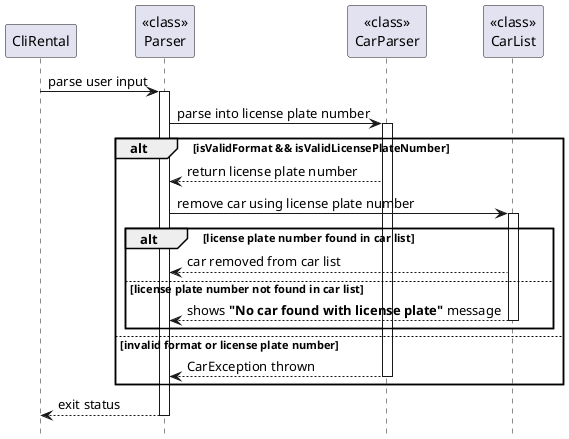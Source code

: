 @startuml
'https://plantuml.com/sequence-diagram

hide footbox
skinparam sequenceMessageAlign left

participant "CliRental" as CliRental
participant "<<class>>\nParser" as Parser
participant "<<class>>\nCarParser" as CarParser
participant "<<class>>\nCarList" as CarList

CliRental -> Parser ++ : parse user input
Parser -> CarParser ++ : parse into license plate number

alt isValidFormat && isValidLicensePlateNumber
    CarParser --> Parser : return license plate number
    Parser -> CarList ++: remove car using license plate number
    alt license plate number found in car list
        CarList --> Parser : car removed from car list
    else license plate number not found in car list
        CarList --> Parser --: shows <b>"No car found with license plate"</b> message
    end
else invalid format or license plate number
CarParser --> Parser --: CarException thrown
end

Parser --> CliRental --: exit status

@enduml